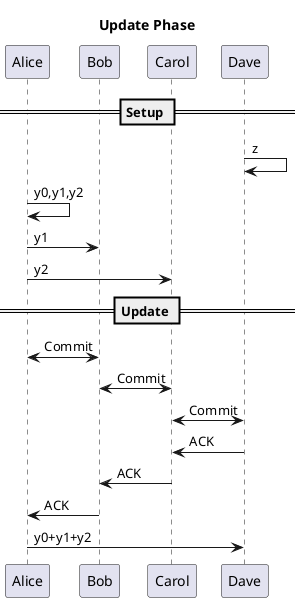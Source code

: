@startuml
title Update Phase
participant Alice
participant Bob
participant Carol
participant Dave

== Setup ==

Dave -> Dave: z
Alice -> Alice: y0,y1,y2
Alice -> Bob: y1
Alice -> Carol: y2

== Update ==

Alice <-> Bob: Commit
Bob <-> Carol: Commit
Carol <-> Dave: Commit

Dave -> Carol: ACK
Carol -> Bob: ACK
Bob -> Alice: ACK

Alice -> Dave: y0+y1+y2

@enduml
